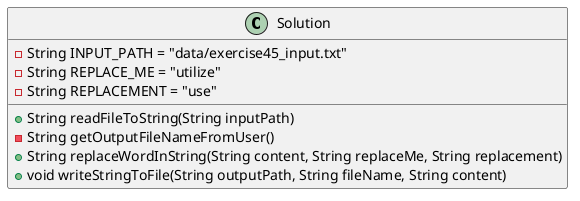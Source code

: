 @startuml
'https://plantuml.com/class-diagram

class Solution {
    ' constants
    -String INPUT_PATH = "data/exercise45_input.txt"
    -String REPLACE_ME = "utilize"
    -String REPLACEMENT = "use"

    +String readFileToString(String inputPath)
    -String getOutputFileNameFromUser()
    +String replaceWordInString(String content, String replaceMe, String replacement)
    +void writeStringToFile(String outputPath, String fileName, String content)
}

@enduml